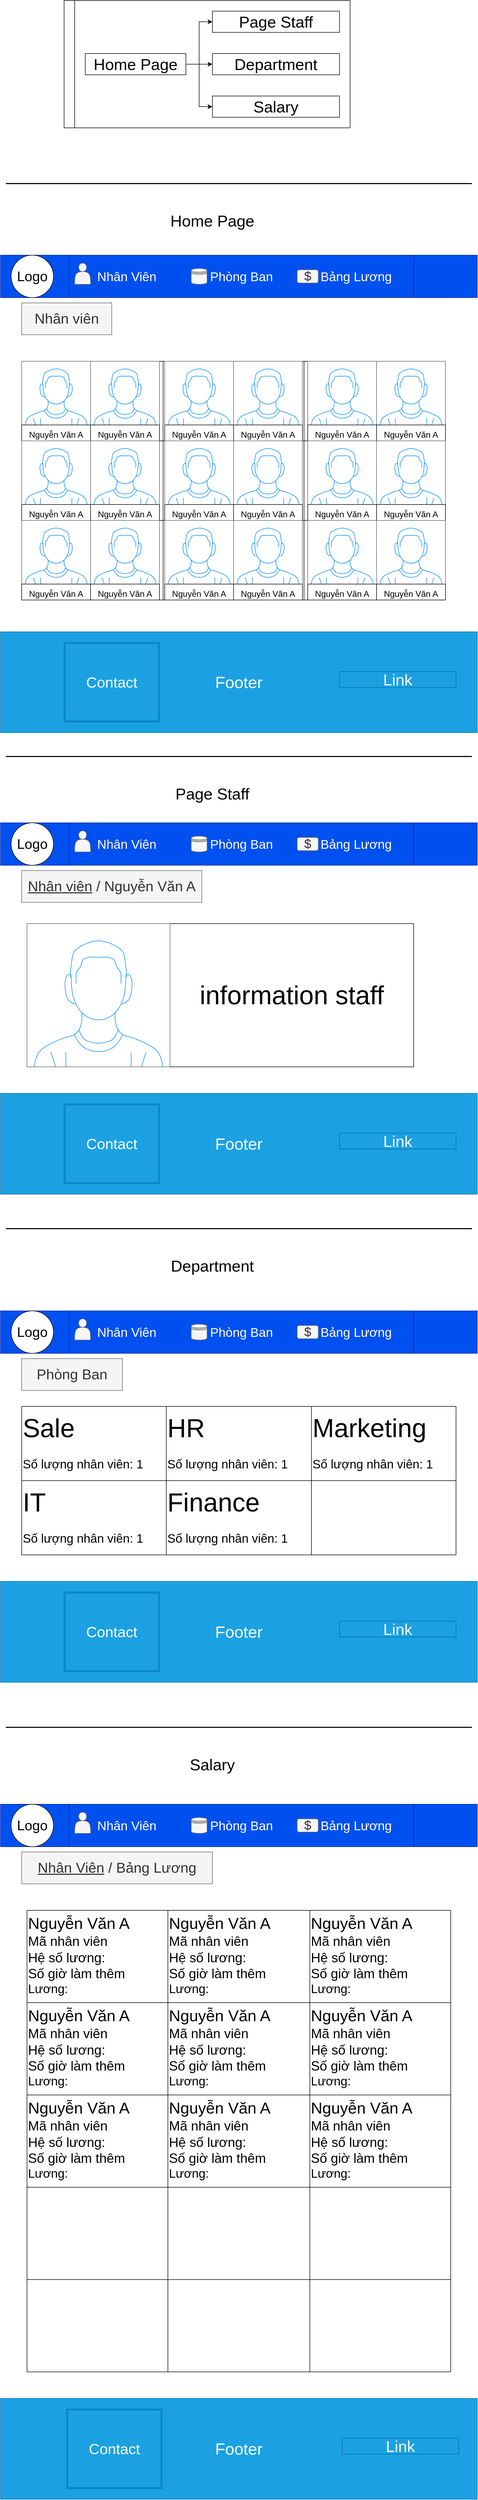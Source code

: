 <mxfile>
    <diagram id="nAQsJP-zkRLGA4kcbhyo" name="Page-1">
        <mxGraphModel dx="1075" dy="2855" grid="1" gridSize="10" guides="1" tooltips="1" connect="1" arrows="1" fold="1" page="1" pageScale="1" pageWidth="900" pageHeight="1600" background="none" math="0" shadow="0">
            <root>
                <object label="" web="1280x900" id="0">
                    <mxCell/>
                </object>
                <mxCell id="1" parent="0"/>
                <mxCell id="263" value="Pga" style="rounded=0;whiteSpace=wrap;html=1;fillColor=#0050ef;fontColor=#ffffff;strokeColor=#001DBC;" vertex="1" parent="1">
                    <mxGeometry width="900" height="80" as="geometry"/>
                </mxCell>
                <mxCell id="264" value="&lt;font style=&quot;font-size: 26px&quot;&gt;Logo&lt;/font&gt;" style="ellipse;whiteSpace=wrap;html=1;aspect=fixed;" vertex="1" parent="1">
                    <mxGeometry x="20" width="80" height="80" as="geometry"/>
                </mxCell>
                <mxCell id="270" value="" style="shape=table;startSize=0;container=1;collapsible=0;childLayout=tableLayout;fontSize=26;" vertex="1" parent="1">
                    <mxGeometry x="130" width="650" height="80" as="geometry"/>
                </mxCell>
                <mxCell id="271" value="" style="shape=partialRectangle;collapsible=0;dropTarget=0;pointerEvents=0;fillColor=none;top=0;left=0;bottom=0;right=0;points=[[0,0.5],[1,0.5]];portConstraint=eastwest;fontSize=26;" vertex="1" parent="270">
                    <mxGeometry width="650" height="80" as="geometry"/>
                </mxCell>
                <mxCell id="272" value="&lt;font style=&quot;font-size: 24px&quot;&gt;Nhân Viên&lt;/font&gt;" style="shape=partialRectangle;html=1;whiteSpace=wrap;connectable=0;overflow=hidden;fillColor=#0050ef;top=0;left=0;bottom=0;right=0;pointerEvents=1;fontSize=26;fontColor=#ffffff;strokeColor=#001DBC;align=center;" vertex="1" parent="271">
                    <mxGeometry width="217" height="80" as="geometry">
                        <mxRectangle width="217" height="80" as="alternateBounds"/>
                    </mxGeometry>
                </mxCell>
                <mxCell id="273" value="&lt;font style=&quot;font-size: 24px&quot;&gt;Phòng Ban&lt;/font&gt;" style="shape=partialRectangle;html=1;whiteSpace=wrap;connectable=0;overflow=hidden;fillColor=#0050ef;top=0;left=0;bottom=0;right=0;pointerEvents=1;fontSize=26;fontColor=#ffffff;strokeColor=#001DBC;" vertex="1" parent="271">
                    <mxGeometry x="217" width="216" height="80" as="geometry">
                        <mxRectangle width="216" height="80" as="alternateBounds"/>
                    </mxGeometry>
                </mxCell>
                <mxCell id="274" value="&lt;font style=&quot;font-size: 24px&quot;&gt;Bảng Lương&lt;/font&gt;" style="shape=partialRectangle;html=1;whiteSpace=wrap;connectable=0;overflow=hidden;fillColor=#0050ef;top=0;left=0;bottom=0;right=0;pointerEvents=1;fontSize=26;fontColor=#ffffff;strokeColor=#001DBC;" vertex="1" parent="271">
                    <mxGeometry x="433" width="217" height="80" as="geometry">
                        <mxRectangle width="217" height="80" as="alternateBounds"/>
                    </mxGeometry>
                </mxCell>
                <mxCell id="275" value="" style="shape=actor;whiteSpace=wrap;html=1;fontSize=26;fillColor=#f5f5f5;fontColor=#333333;strokeColor=#666666;" vertex="1" parent="1">
                    <mxGeometry x="140" y="15" width="30" height="40" as="geometry"/>
                </mxCell>
                <mxCell id="278" value="" style="shape=datastore;whiteSpace=wrap;html=1;fontSize=24;fillColor=#f5f5f5;fontColor=#333333;strokeColor=#666666;" vertex="1" parent="1">
                    <mxGeometry x="360" y="25" width="30" height="30" as="geometry"/>
                </mxCell>
                <mxCell id="279" value="$" style="rounded=1;whiteSpace=wrap;html=1;fontSize=24;fillColor=#f5f5f5;fontColor=#333333;strokeColor=#666666;" vertex="1" parent="1">
                    <mxGeometry x="560" y="27.5" width="40" height="25" as="geometry"/>
                </mxCell>
                <mxCell id="285" value="" style="shape=table;startSize=0;container=1;collapsible=0;childLayout=tableLayout;fontSize=24;" vertex="1" parent="1">
                    <mxGeometry x="40" y="200" width="800" height="450" as="geometry"/>
                </mxCell>
                <mxCell id="286" value="" style="shape=partialRectangle;collapsible=0;dropTarget=0;pointerEvents=0;fillColor=none;top=0;left=0;bottom=0;right=0;points=[[0,0.5],[1,0.5]];portConstraint=eastwest;fontSize=24;" vertex="1" parent="285">
                    <mxGeometry width="800" height="150" as="geometry"/>
                </mxCell>
                <mxCell id="287" value="" style="shape=partialRectangle;html=1;whiteSpace=wrap;connectable=0;overflow=hidden;fillColor=none;top=0;left=0;bottom=0;right=0;pointerEvents=1;fontSize=24;" vertex="1" parent="286">
                    <mxGeometry width="130" height="150" as="geometry">
                        <mxRectangle width="130" height="150" as="alternateBounds"/>
                    </mxGeometry>
                </mxCell>
                <mxCell id="288" value="" style="shape=partialRectangle;html=1;whiteSpace=wrap;connectable=0;overflow=hidden;fillColor=none;top=0;left=0;bottom=0;right=0;pointerEvents=1;fontSize=24;" vertex="1" parent="286">
                    <mxGeometry x="130" width="137" height="150" as="geometry">
                        <mxRectangle width="137" height="150" as="alternateBounds"/>
                    </mxGeometry>
                </mxCell>
                <mxCell id="289" value="" style="shape=partialRectangle;html=1;whiteSpace=wrap;connectable=0;overflow=hidden;fillColor=none;top=0;left=0;bottom=0;right=0;pointerEvents=1;fontSize=24;" vertex="1" parent="286">
                    <mxGeometry x="267" width="133" height="150" as="geometry">
                        <mxRectangle width="133" height="150" as="alternateBounds"/>
                    </mxGeometry>
                </mxCell>
                <mxCell id="290" value="" style="shape=partialRectangle;html=1;whiteSpace=wrap;connectable=0;overflow=hidden;fillColor=none;top=0;left=0;bottom=0;right=0;pointerEvents=1;fontSize=24;" vertex="1" parent="286">
                    <mxGeometry x="400" width="133" height="150" as="geometry">
                        <mxRectangle width="133" height="150" as="alternateBounds"/>
                    </mxGeometry>
                </mxCell>
                <mxCell id="291" value="" style="shape=partialRectangle;html=1;whiteSpace=wrap;connectable=0;overflow=hidden;fillColor=none;top=0;left=0;bottom=0;right=0;pointerEvents=1;fontSize=24;" vertex="1" parent="286">
                    <mxGeometry x="533" width="134" height="150" as="geometry">
                        <mxRectangle width="134" height="150" as="alternateBounds"/>
                    </mxGeometry>
                </mxCell>
                <mxCell id="292" value="" style="shape=partialRectangle;html=1;whiteSpace=wrap;connectable=0;overflow=hidden;fillColor=none;top=0;left=0;bottom=0;right=0;pointerEvents=1;fontSize=24;" vertex="1" parent="286">
                    <mxGeometry x="667" width="133" height="150" as="geometry">
                        <mxRectangle width="133" height="150" as="alternateBounds"/>
                    </mxGeometry>
                </mxCell>
                <mxCell id="293" value="" style="shape=partialRectangle;collapsible=0;dropTarget=0;pointerEvents=0;fillColor=none;top=0;left=0;bottom=0;right=0;points=[[0,0.5],[1,0.5]];portConstraint=eastwest;fontSize=24;" vertex="1" parent="285">
                    <mxGeometry y="150" width="800" height="150" as="geometry"/>
                </mxCell>
                <mxCell id="294" value="" style="shape=partialRectangle;html=1;whiteSpace=wrap;connectable=0;overflow=hidden;fillColor=none;top=0;left=0;bottom=0;right=0;pointerEvents=1;fontSize=24;" vertex="1" parent="293">
                    <mxGeometry width="130" height="150" as="geometry">
                        <mxRectangle width="130" height="150" as="alternateBounds"/>
                    </mxGeometry>
                </mxCell>
                <mxCell id="295" value="" style="shape=partialRectangle;html=1;whiteSpace=wrap;connectable=0;overflow=hidden;fillColor=none;top=0;left=0;bottom=0;right=0;pointerEvents=1;fontSize=24;" vertex="1" parent="293">
                    <mxGeometry x="130" width="137" height="150" as="geometry">
                        <mxRectangle width="137" height="150" as="alternateBounds"/>
                    </mxGeometry>
                </mxCell>
                <mxCell id="296" value="" style="shape=partialRectangle;html=1;whiteSpace=wrap;connectable=0;overflow=hidden;fillColor=none;top=0;left=0;bottom=0;right=0;pointerEvents=1;fontSize=24;" vertex="1" parent="293">
                    <mxGeometry x="267" width="133" height="150" as="geometry">
                        <mxRectangle width="133" height="150" as="alternateBounds"/>
                    </mxGeometry>
                </mxCell>
                <mxCell id="297" value="" style="shape=partialRectangle;html=1;whiteSpace=wrap;connectable=0;overflow=hidden;fillColor=none;top=0;left=0;bottom=0;right=0;pointerEvents=1;fontSize=24;" vertex="1" parent="293">
                    <mxGeometry x="400" width="133" height="150" as="geometry">
                        <mxRectangle width="133" height="150" as="alternateBounds"/>
                    </mxGeometry>
                </mxCell>
                <mxCell id="298" value="" style="shape=partialRectangle;html=1;whiteSpace=wrap;connectable=0;overflow=hidden;fillColor=none;top=0;left=0;bottom=0;right=0;pointerEvents=1;fontSize=24;" vertex="1" parent="293">
                    <mxGeometry x="533" width="134" height="150" as="geometry">
                        <mxRectangle width="134" height="150" as="alternateBounds"/>
                    </mxGeometry>
                </mxCell>
                <mxCell id="299" value="" style="shape=partialRectangle;html=1;whiteSpace=wrap;connectable=0;overflow=hidden;fillColor=none;top=0;left=0;bottom=0;right=0;pointerEvents=1;fontSize=24;" vertex="1" parent="293">
                    <mxGeometry x="667" width="133" height="150" as="geometry">
                        <mxRectangle width="133" height="150" as="alternateBounds"/>
                    </mxGeometry>
                </mxCell>
                <mxCell id="300" value="" style="shape=partialRectangle;collapsible=0;dropTarget=0;pointerEvents=0;fillColor=none;top=0;left=0;bottom=0;right=0;points=[[0,0.5],[1,0.5]];portConstraint=eastwest;fontSize=24;" vertex="1" parent="285">
                    <mxGeometry y="300" width="800" height="150" as="geometry"/>
                </mxCell>
                <mxCell id="301" value="" style="shape=partialRectangle;html=1;whiteSpace=wrap;connectable=0;overflow=hidden;fillColor=none;top=0;left=0;bottom=0;right=0;pointerEvents=1;fontSize=24;" vertex="1" parent="300">
                    <mxGeometry width="130" height="150" as="geometry">
                        <mxRectangle width="130" height="150" as="alternateBounds"/>
                    </mxGeometry>
                </mxCell>
                <mxCell id="302" value="" style="shape=partialRectangle;html=1;whiteSpace=wrap;connectable=0;overflow=hidden;fillColor=none;top=0;left=0;bottom=0;right=0;pointerEvents=1;fontSize=24;" vertex="1" parent="300">
                    <mxGeometry x="130" width="137" height="150" as="geometry">
                        <mxRectangle width="137" height="150" as="alternateBounds"/>
                    </mxGeometry>
                </mxCell>
                <mxCell id="303" value="" style="shape=partialRectangle;html=1;whiteSpace=wrap;connectable=0;overflow=hidden;fillColor=none;top=0;left=0;bottom=0;right=0;pointerEvents=1;fontSize=24;" vertex="1" parent="300">
                    <mxGeometry x="267" width="133" height="150" as="geometry">
                        <mxRectangle width="133" height="150" as="alternateBounds"/>
                    </mxGeometry>
                </mxCell>
                <mxCell id="304" value="" style="shape=partialRectangle;html=1;whiteSpace=wrap;connectable=0;overflow=hidden;fillColor=none;top=0;left=0;bottom=0;right=0;pointerEvents=1;fontSize=24;" vertex="1" parent="300">
                    <mxGeometry x="400" width="133" height="150" as="geometry">
                        <mxRectangle width="133" height="150" as="alternateBounds"/>
                    </mxGeometry>
                </mxCell>
                <mxCell id="305" value="" style="shape=partialRectangle;html=1;whiteSpace=wrap;connectable=0;overflow=hidden;fillColor=none;top=0;left=0;bottom=0;right=0;pointerEvents=1;fontSize=24;" vertex="1" parent="300">
                    <mxGeometry x="533" width="134" height="150" as="geometry">
                        <mxRectangle width="134" height="150" as="alternateBounds"/>
                    </mxGeometry>
                </mxCell>
                <mxCell id="306" value="" style="shape=partialRectangle;html=1;whiteSpace=wrap;connectable=0;overflow=hidden;fillColor=none;top=0;left=0;bottom=0;right=0;pointerEvents=1;fontSize=24;" vertex="1" parent="300">
                    <mxGeometry x="667" width="133" height="150" as="geometry">
                        <mxRectangle width="133" height="150" as="alternateBounds"/>
                    </mxGeometry>
                </mxCell>
                <mxCell id="307" value="&lt;font style=&quot;font-size: 27px&quot;&gt;Nhân viên&lt;/font&gt;" style="rounded=0;whiteSpace=wrap;html=1;fontSize=24;fillColor=#f5f5f5;fontColor=#333333;strokeColor=#666666;noLabel=0;" vertex="1" parent="1">
                    <mxGeometry x="40" y="90" width="170" height="60" as="geometry"/>
                </mxCell>
                <mxCell id="308" value="" style="verticalLabelPosition=bottom;shadow=0;dashed=0;align=center;html=1;verticalAlign=top;strokeWidth=1;shape=mxgraph.mockup.containers.userMale;strokeColor=#666666;strokeColor2=#008cff;fontSize=27;" vertex="1" parent="1">
                    <mxGeometry x="40" y="200" width="130" height="120" as="geometry"/>
                </mxCell>
                <mxCell id="309" value="&lt;font style=&quot;font-size: 16px&quot;&gt;Nguyễn Văn A&lt;/font&gt;" style="rounded=0;whiteSpace=wrap;html=1;fontSize=27;" vertex="1" parent="1">
                    <mxGeometry x="40" y="320" width="130" height="30" as="geometry"/>
                </mxCell>
                <mxCell id="310" value="" style="verticalLabelPosition=bottom;shadow=0;dashed=0;align=center;html=1;verticalAlign=top;strokeWidth=1;shape=mxgraph.mockup.containers.userMale;strokeColor=#666666;strokeColor2=#008cff;fontSize=27;" vertex="1" parent="1">
                    <mxGeometry x="170" y="200" width="130" height="120" as="geometry"/>
                </mxCell>
                <mxCell id="311" value="&lt;font style=&quot;font-size: 16px&quot;&gt;Nguyễn Văn A&lt;/font&gt;" style="rounded=0;whiteSpace=wrap;html=1;fontSize=27;" vertex="1" parent="1">
                    <mxGeometry x="170" y="320" width="130" height="30" as="geometry"/>
                </mxCell>
                <mxCell id="312" value="" style="verticalLabelPosition=bottom;shadow=0;dashed=0;align=center;html=1;verticalAlign=top;strokeWidth=1;shape=mxgraph.mockup.containers.userMale;strokeColor=#666666;strokeColor2=#008cff;fontSize=27;" vertex="1" parent="1">
                    <mxGeometry x="310" y="200" width="130" height="120" as="geometry"/>
                </mxCell>
                <mxCell id="313" value="&lt;font style=&quot;font-size: 16px&quot;&gt;Nguyễn Văn A&lt;/font&gt;" style="rounded=0;whiteSpace=wrap;html=1;fontSize=27;" vertex="1" parent="1">
                    <mxGeometry x="310" y="320" width="130" height="30" as="geometry"/>
                </mxCell>
                <mxCell id="314" value="" style="verticalLabelPosition=bottom;shadow=0;dashed=0;align=center;html=1;verticalAlign=top;strokeWidth=1;shape=mxgraph.mockup.containers.userMale;strokeColor=#666666;strokeColor2=#008cff;fontSize=27;" vertex="1" parent="1">
                    <mxGeometry x="440" y="200" width="130" height="120" as="geometry"/>
                </mxCell>
                <mxCell id="315" value="&lt;font style=&quot;font-size: 16px&quot;&gt;Nguyễn Văn A&lt;/font&gt;" style="rounded=0;whiteSpace=wrap;html=1;fontSize=27;" vertex="1" parent="1">
                    <mxGeometry x="440" y="320" width="130" height="30" as="geometry"/>
                </mxCell>
                <mxCell id="316" value="" style="verticalLabelPosition=bottom;shadow=0;dashed=0;align=center;html=1;verticalAlign=top;strokeWidth=1;shape=mxgraph.mockup.containers.userMale;strokeColor=#666666;strokeColor2=#008cff;fontSize=27;" vertex="1" parent="1">
                    <mxGeometry x="580" y="200" width="130" height="120" as="geometry"/>
                </mxCell>
                <mxCell id="317" value="&lt;font style=&quot;font-size: 16px&quot;&gt;Nguyễn Văn A&lt;/font&gt;" style="rounded=0;whiteSpace=wrap;html=1;fontSize=27;" vertex="1" parent="1">
                    <mxGeometry x="580" y="320" width="130" height="30" as="geometry"/>
                </mxCell>
                <mxCell id="318" value="" style="verticalLabelPosition=bottom;shadow=0;dashed=0;align=center;html=1;verticalAlign=top;strokeWidth=1;shape=mxgraph.mockup.containers.userMale;strokeColor=#666666;strokeColor2=#008cff;fontSize=27;" vertex="1" parent="1">
                    <mxGeometry x="710" y="200" width="130" height="120" as="geometry"/>
                </mxCell>
                <mxCell id="319" value="&lt;font style=&quot;font-size: 16px&quot;&gt;Nguyễn Văn A&lt;/font&gt;" style="rounded=0;whiteSpace=wrap;html=1;fontSize=27;" vertex="1" parent="1">
                    <mxGeometry x="710" y="320" width="130" height="30" as="geometry"/>
                </mxCell>
                <mxCell id="367" value="" style="shape=partialRectangle;collapsible=0;dropTarget=0;pointerEvents=0;fillColor=none;top=0;left=0;bottom=0;right=0;points=[[0,0.5],[1,0.5]];portConstraint=eastwest;fontSize=24;" vertex="1" parent="1">
                    <mxGeometry x="40" y="350" width="800" height="150" as="geometry"/>
                </mxCell>
                <mxCell id="368" value="" style="shape=partialRectangle;html=1;whiteSpace=wrap;connectable=0;overflow=hidden;fillColor=none;top=0;left=0;bottom=0;right=0;pointerEvents=1;fontSize=24;" vertex="1" parent="367">
                    <mxGeometry width="130" height="150" as="geometry">
                        <mxRectangle width="130" height="150" as="alternateBounds"/>
                    </mxGeometry>
                </mxCell>
                <mxCell id="369" value="" style="shape=partialRectangle;html=1;whiteSpace=wrap;connectable=0;overflow=hidden;fillColor=none;top=0;left=0;bottom=0;right=0;pointerEvents=1;fontSize=24;" vertex="1" parent="367">
                    <mxGeometry x="130" width="137" height="150" as="geometry">
                        <mxRectangle width="137" height="150" as="alternateBounds"/>
                    </mxGeometry>
                </mxCell>
                <mxCell id="370" value="" style="shape=partialRectangle;html=1;whiteSpace=wrap;connectable=0;overflow=hidden;fillColor=none;top=0;left=0;bottom=0;right=0;pointerEvents=1;fontSize=24;" vertex="1" parent="367">
                    <mxGeometry x="267" width="133" height="150" as="geometry">
                        <mxRectangle width="133" height="150" as="alternateBounds"/>
                    </mxGeometry>
                </mxCell>
                <mxCell id="371" value="" style="shape=partialRectangle;html=1;whiteSpace=wrap;connectable=0;overflow=hidden;fillColor=none;top=0;left=0;bottom=0;right=0;pointerEvents=1;fontSize=24;" vertex="1" parent="367">
                    <mxGeometry x="400" width="133" height="150" as="geometry">
                        <mxRectangle width="133" height="150" as="alternateBounds"/>
                    </mxGeometry>
                </mxCell>
                <mxCell id="372" value="" style="shape=partialRectangle;html=1;whiteSpace=wrap;connectable=0;overflow=hidden;fillColor=none;top=0;left=0;bottom=0;right=0;pointerEvents=1;fontSize=24;" vertex="1" parent="367">
                    <mxGeometry x="533" width="134" height="150" as="geometry">
                        <mxRectangle width="134" height="150" as="alternateBounds"/>
                    </mxGeometry>
                </mxCell>
                <mxCell id="373" value="" style="shape=partialRectangle;html=1;whiteSpace=wrap;connectable=0;overflow=hidden;fillColor=none;top=0;left=0;bottom=0;right=0;pointerEvents=1;fontSize=24;" vertex="1" parent="367">
                    <mxGeometry x="667" width="133" height="150" as="geometry">
                        <mxRectangle width="133" height="150" as="alternateBounds"/>
                    </mxGeometry>
                </mxCell>
                <mxCell id="374" value="" style="verticalLabelPosition=bottom;shadow=0;dashed=0;align=center;html=1;verticalAlign=top;strokeWidth=1;shape=mxgraph.mockup.containers.userMale;strokeColor=#666666;strokeColor2=#008cff;fontSize=27;" vertex="1" parent="1">
                    <mxGeometry x="40" y="350" width="130" height="120" as="geometry"/>
                </mxCell>
                <mxCell id="375" value="&lt;font style=&quot;font-size: 16px&quot;&gt;Nguyễn Văn A&lt;/font&gt;" style="rounded=0;whiteSpace=wrap;html=1;fontSize=27;" vertex="1" parent="1">
                    <mxGeometry x="40" y="470" width="130" height="30" as="geometry"/>
                </mxCell>
                <mxCell id="376" value="" style="verticalLabelPosition=bottom;shadow=0;dashed=0;align=center;html=1;verticalAlign=top;strokeWidth=1;shape=mxgraph.mockup.containers.userMale;strokeColor=#666666;strokeColor2=#008cff;fontSize=27;" vertex="1" parent="1">
                    <mxGeometry x="170" y="350" width="130" height="120" as="geometry"/>
                </mxCell>
                <mxCell id="377" value="&lt;font style=&quot;font-size: 16px&quot;&gt;Nguyễn Văn A&lt;/font&gt;" style="rounded=0;whiteSpace=wrap;html=1;fontSize=27;" vertex="1" parent="1">
                    <mxGeometry x="170" y="470" width="130" height="30" as="geometry"/>
                </mxCell>
                <mxCell id="378" value="" style="verticalLabelPosition=bottom;shadow=0;dashed=0;align=center;html=1;verticalAlign=top;strokeWidth=1;shape=mxgraph.mockup.containers.userMale;strokeColor=#666666;strokeColor2=#008cff;fontSize=27;" vertex="1" parent="1">
                    <mxGeometry x="310" y="350" width="130" height="120" as="geometry"/>
                </mxCell>
                <mxCell id="379" value="&lt;font style=&quot;font-size: 16px&quot;&gt;Nguyễn Văn A&lt;/font&gt;" style="rounded=0;whiteSpace=wrap;html=1;fontSize=27;" vertex="1" parent="1">
                    <mxGeometry x="310" y="470" width="130" height="30" as="geometry"/>
                </mxCell>
                <mxCell id="380" value="" style="verticalLabelPosition=bottom;shadow=0;dashed=0;align=center;html=1;verticalAlign=top;strokeWidth=1;shape=mxgraph.mockup.containers.userMale;strokeColor=#666666;strokeColor2=#008cff;fontSize=27;" vertex="1" parent="1">
                    <mxGeometry x="440" y="350" width="130" height="120" as="geometry"/>
                </mxCell>
                <mxCell id="381" value="&lt;font style=&quot;font-size: 16px&quot;&gt;Nguyễn Văn A&lt;/font&gt;" style="rounded=0;whiteSpace=wrap;html=1;fontSize=27;" vertex="1" parent="1">
                    <mxGeometry x="440" y="470" width="130" height="30" as="geometry"/>
                </mxCell>
                <mxCell id="382" value="" style="verticalLabelPosition=bottom;shadow=0;dashed=0;align=center;html=1;verticalAlign=top;strokeWidth=1;shape=mxgraph.mockup.containers.userMale;strokeColor=#666666;strokeColor2=#008cff;fontSize=27;" vertex="1" parent="1">
                    <mxGeometry x="580" y="350" width="130" height="120" as="geometry"/>
                </mxCell>
                <mxCell id="383" value="&lt;font style=&quot;font-size: 16px&quot;&gt;Nguyễn Văn A&lt;/font&gt;" style="rounded=0;whiteSpace=wrap;html=1;fontSize=27;" vertex="1" parent="1">
                    <mxGeometry x="580" y="470" width="130" height="30" as="geometry"/>
                </mxCell>
                <mxCell id="384" value="" style="verticalLabelPosition=bottom;shadow=0;dashed=0;align=center;html=1;verticalAlign=top;strokeWidth=1;shape=mxgraph.mockup.containers.userMale;strokeColor=#666666;strokeColor2=#008cff;fontSize=27;" vertex="1" parent="1">
                    <mxGeometry x="710" y="350" width="130" height="120" as="geometry"/>
                </mxCell>
                <mxCell id="385" value="&lt;font style=&quot;font-size: 16px&quot;&gt;Nguyễn Văn A&lt;/font&gt;" style="rounded=0;whiteSpace=wrap;html=1;fontSize=27;" vertex="1" parent="1">
                    <mxGeometry x="710" y="470" width="130" height="30" as="geometry"/>
                </mxCell>
                <mxCell id="386" value="" style="shape=partialRectangle;collapsible=0;dropTarget=0;pointerEvents=0;fillColor=none;top=0;left=0;bottom=0;right=0;points=[[0,0.5],[1,0.5]];portConstraint=eastwest;fontSize=24;" vertex="1" parent="1">
                    <mxGeometry x="40" y="500" width="800" height="150" as="geometry"/>
                </mxCell>
                <mxCell id="387" value="" style="shape=partialRectangle;html=1;whiteSpace=wrap;connectable=0;overflow=hidden;fillColor=none;top=0;left=0;bottom=0;right=0;pointerEvents=1;fontSize=24;" vertex="1" parent="386">
                    <mxGeometry width="130" height="150" as="geometry">
                        <mxRectangle width="130" height="150" as="alternateBounds"/>
                    </mxGeometry>
                </mxCell>
                <mxCell id="388" value="" style="shape=partialRectangle;html=1;whiteSpace=wrap;connectable=0;overflow=hidden;fillColor=none;top=0;left=0;bottom=0;right=0;pointerEvents=1;fontSize=24;" vertex="1" parent="386">
                    <mxGeometry x="130" width="137" height="150" as="geometry">
                        <mxRectangle width="137" height="150" as="alternateBounds"/>
                    </mxGeometry>
                </mxCell>
                <mxCell id="389" value="" style="shape=partialRectangle;html=1;whiteSpace=wrap;connectable=0;overflow=hidden;fillColor=none;top=0;left=0;bottom=0;right=0;pointerEvents=1;fontSize=24;" vertex="1" parent="386">
                    <mxGeometry x="267" width="133" height="150" as="geometry">
                        <mxRectangle width="133" height="150" as="alternateBounds"/>
                    </mxGeometry>
                </mxCell>
                <mxCell id="390" value="" style="shape=partialRectangle;html=1;whiteSpace=wrap;connectable=0;overflow=hidden;fillColor=none;top=0;left=0;bottom=0;right=0;pointerEvents=1;fontSize=24;" vertex="1" parent="386">
                    <mxGeometry x="400" width="133" height="150" as="geometry">
                        <mxRectangle width="133" height="150" as="alternateBounds"/>
                    </mxGeometry>
                </mxCell>
                <mxCell id="391" value="" style="shape=partialRectangle;html=1;whiteSpace=wrap;connectable=0;overflow=hidden;fillColor=none;top=0;left=0;bottom=0;right=0;pointerEvents=1;fontSize=24;" vertex="1" parent="386">
                    <mxGeometry x="533" width="134" height="150" as="geometry">
                        <mxRectangle width="134" height="150" as="alternateBounds"/>
                    </mxGeometry>
                </mxCell>
                <mxCell id="392" value="" style="shape=partialRectangle;html=1;whiteSpace=wrap;connectable=0;overflow=hidden;fillColor=none;top=0;left=0;bottom=0;right=0;pointerEvents=1;fontSize=24;" vertex="1" parent="386">
                    <mxGeometry x="667" width="133" height="150" as="geometry">
                        <mxRectangle width="133" height="150" as="alternateBounds"/>
                    </mxGeometry>
                </mxCell>
                <mxCell id="393" value="" style="verticalLabelPosition=bottom;shadow=0;dashed=0;align=center;html=1;verticalAlign=top;strokeWidth=1;shape=mxgraph.mockup.containers.userMale;strokeColor=#666666;strokeColor2=#008cff;fontSize=27;" vertex="1" parent="1">
                    <mxGeometry x="40" y="500" width="130" height="120" as="geometry"/>
                </mxCell>
                <mxCell id="394" value="&lt;font style=&quot;font-size: 16px&quot;&gt;Nguyễn Văn A&lt;/font&gt;" style="rounded=0;whiteSpace=wrap;html=1;fontSize=27;" vertex="1" parent="1">
                    <mxGeometry x="40" y="620" width="130" height="30" as="geometry"/>
                </mxCell>
                <mxCell id="395" value="" style="verticalLabelPosition=bottom;shadow=0;dashed=0;align=center;html=1;verticalAlign=top;strokeWidth=1;shape=mxgraph.mockup.containers.userMale;strokeColor=#666666;strokeColor2=#008cff;fontSize=27;" vertex="1" parent="1">
                    <mxGeometry x="170" y="500" width="130" height="120" as="geometry"/>
                </mxCell>
                <mxCell id="396" value="&lt;font style=&quot;font-size: 16px&quot;&gt;Nguyễn Văn A&lt;/font&gt;" style="rounded=0;whiteSpace=wrap;html=1;fontSize=27;" vertex="1" parent="1">
                    <mxGeometry x="170" y="620" width="130" height="30" as="geometry"/>
                </mxCell>
                <mxCell id="397" value="" style="verticalLabelPosition=bottom;shadow=0;dashed=0;align=center;html=1;verticalAlign=top;strokeWidth=1;shape=mxgraph.mockup.containers.userMale;strokeColor=#666666;strokeColor2=#008cff;fontSize=27;" vertex="1" parent="1">
                    <mxGeometry x="310" y="500" width="130" height="120" as="geometry"/>
                </mxCell>
                <mxCell id="398" value="&lt;font style=&quot;font-size: 16px&quot;&gt;Nguyễn Văn A&lt;/font&gt;" style="rounded=0;whiteSpace=wrap;html=1;fontSize=27;" vertex="1" parent="1">
                    <mxGeometry x="310" y="620" width="130" height="30" as="geometry"/>
                </mxCell>
                <mxCell id="399" value="" style="verticalLabelPosition=bottom;shadow=0;dashed=0;align=center;html=1;verticalAlign=top;strokeWidth=1;shape=mxgraph.mockup.containers.userMale;strokeColor=#666666;strokeColor2=#008cff;fontSize=27;" vertex="1" parent="1">
                    <mxGeometry x="440" y="500" width="130" height="120" as="geometry"/>
                </mxCell>
                <mxCell id="400" value="&lt;font style=&quot;font-size: 16px&quot;&gt;Nguyễn Văn A&lt;/font&gt;" style="rounded=0;whiteSpace=wrap;html=1;fontSize=27;" vertex="1" parent="1">
                    <mxGeometry x="440" y="620" width="130" height="30" as="geometry"/>
                </mxCell>
                <mxCell id="401" value="" style="verticalLabelPosition=bottom;shadow=0;dashed=0;align=center;html=1;verticalAlign=top;strokeWidth=1;shape=mxgraph.mockup.containers.userMale;strokeColor=#666666;strokeColor2=#008cff;fontSize=27;" vertex="1" parent="1">
                    <mxGeometry x="580" y="500" width="130" height="120" as="geometry"/>
                </mxCell>
                <mxCell id="402" value="&lt;font style=&quot;font-size: 16px&quot;&gt;Nguyễn Văn A&lt;/font&gt;" style="rounded=0;whiteSpace=wrap;html=1;fontSize=27;" vertex="1" parent="1">
                    <mxGeometry x="580" y="620" width="130" height="30" as="geometry"/>
                </mxCell>
                <mxCell id="403" value="" style="verticalLabelPosition=bottom;shadow=0;dashed=0;align=center;html=1;verticalAlign=top;strokeWidth=1;shape=mxgraph.mockup.containers.userMale;strokeColor=#666666;strokeColor2=#008cff;fontSize=27;" vertex="1" parent="1">
                    <mxGeometry x="710" y="500" width="130" height="120" as="geometry"/>
                </mxCell>
                <mxCell id="404" value="&lt;font style=&quot;font-size: 16px&quot;&gt;Nguyễn Văn A&lt;/font&gt;" style="rounded=0;whiteSpace=wrap;html=1;fontSize=27;" vertex="1" parent="1">
                    <mxGeometry x="710" y="620" width="130" height="30" as="geometry"/>
                </mxCell>
                <mxCell id="405" value="&lt;font style=&quot;font-size: 31px&quot;&gt;Footer&lt;/font&gt;" style="rounded=0;whiteSpace=wrap;html=1;fontSize=16;fillColor=#1ba1e2;fontColor=#ffffff;strokeColor=#006EAF;" vertex="1" parent="1">
                    <mxGeometry y="710" width="900" height="190" as="geometry"/>
                </mxCell>
                <mxCell id="408" value="" style="line;strokeWidth=2;html=1;fontSize=16;" vertex="1" parent="1">
                    <mxGeometry x="10" y="940" width="880" height="10" as="geometry"/>
                </mxCell>
                <mxCell id="409" value="&lt;font style=&quot;font-size: 28px&quot;&gt;Contact&lt;/font&gt;" style="shape=ext;double=1;rounded=0;whiteSpace=wrap;html=1;fontSize=16;fillColor=#1ba1e2;fontColor=#ffffff;strokeColor=#006EAF;" vertex="1" parent="1">
                    <mxGeometry x="120" y="730" width="180" height="150" as="geometry"/>
                </mxCell>
                <mxCell id="417" value="&lt;span style=&quot;font-size: 30px&quot;&gt;Link&lt;/span&gt;" style="rounded=0;whiteSpace=wrap;html=1;fontSize=31;fillColor=#1ba1e2;fontColor=#ffffff;strokeColor=#006EAF;" vertex="1" parent="1">
                    <mxGeometry x="640" y="785" width="220" height="30" as="geometry"/>
                </mxCell>
                <mxCell id="418" value="" style="rounded=0;whiteSpace=wrap;html=1;fillColor=#0050ef;fontColor=#ffffff;strokeColor=#001DBC;" vertex="1" parent="1">
                    <mxGeometry y="1070" width="900" height="80" as="geometry"/>
                </mxCell>
                <mxCell id="419" value="&lt;font style=&quot;font-size: 26px&quot;&gt;Logo&lt;/font&gt;" style="ellipse;whiteSpace=wrap;html=1;aspect=fixed;" vertex="1" parent="1">
                    <mxGeometry x="20" y="1070" width="80" height="80" as="geometry"/>
                </mxCell>
                <mxCell id="420" value="" style="shape=table;startSize=0;container=1;collapsible=0;childLayout=tableLayout;fontSize=26;" vertex="1" parent="1">
                    <mxGeometry x="130" y="1070" width="650" height="80" as="geometry"/>
                </mxCell>
                <mxCell id="421" value="" style="shape=partialRectangle;collapsible=0;dropTarget=0;pointerEvents=0;fillColor=none;top=0;left=0;bottom=0;right=0;points=[[0,0.5],[1,0.5]];portConstraint=eastwest;fontSize=26;" vertex="1" parent="420">
                    <mxGeometry width="650" height="80" as="geometry"/>
                </mxCell>
                <mxCell id="422" value="&lt;font style=&quot;font-size: 24px&quot;&gt;Nhân Viên&lt;/font&gt;" style="shape=partialRectangle;html=1;whiteSpace=wrap;connectable=0;overflow=hidden;fillColor=#0050ef;top=0;left=0;bottom=0;right=0;pointerEvents=1;fontSize=26;fontColor=#ffffff;strokeColor=#001DBC;align=center;" vertex="1" parent="421">
                    <mxGeometry width="217" height="80" as="geometry">
                        <mxRectangle width="217" height="80" as="alternateBounds"/>
                    </mxGeometry>
                </mxCell>
                <mxCell id="423" value="&lt;font style=&quot;font-size: 24px&quot;&gt;Phòng Ban&lt;/font&gt;" style="shape=partialRectangle;html=1;whiteSpace=wrap;connectable=0;overflow=hidden;fillColor=#0050ef;top=0;left=0;bottom=0;right=0;pointerEvents=1;fontSize=26;fontColor=#ffffff;strokeColor=#001DBC;" vertex="1" parent="421">
                    <mxGeometry x="217" width="216" height="80" as="geometry">
                        <mxRectangle width="216" height="80" as="alternateBounds"/>
                    </mxGeometry>
                </mxCell>
                <mxCell id="424" value="&lt;font style=&quot;font-size: 24px&quot;&gt;Bảng Lương&lt;/font&gt;" style="shape=partialRectangle;html=1;whiteSpace=wrap;connectable=0;overflow=hidden;fillColor=#0050ef;top=0;left=0;bottom=0;right=0;pointerEvents=1;fontSize=26;fontColor=#ffffff;strokeColor=#001DBC;" vertex="1" parent="421">
                    <mxGeometry x="433" width="217" height="80" as="geometry">
                        <mxRectangle width="217" height="80" as="alternateBounds"/>
                    </mxGeometry>
                </mxCell>
                <mxCell id="425" value="" style="shape=actor;whiteSpace=wrap;html=1;fontSize=26;fillColor=#f5f5f5;fontColor=#333333;strokeColor=#666666;" vertex="1" parent="1">
                    <mxGeometry x="140" y="1085" width="30" height="40" as="geometry"/>
                </mxCell>
                <mxCell id="426" value="" style="shape=datastore;whiteSpace=wrap;html=1;fontSize=24;fillColor=#f5f5f5;fontColor=#333333;strokeColor=#666666;" vertex="1" parent="1">
                    <mxGeometry x="360" y="1095" width="30" height="30" as="geometry"/>
                </mxCell>
                <mxCell id="427" value="$" style="rounded=1;whiteSpace=wrap;html=1;fontSize=24;fillColor=#f5f5f5;fontColor=#333333;strokeColor=#666666;" vertex="1" parent="1">
                    <mxGeometry x="560" y="1097.5" width="40" height="25" as="geometry"/>
                </mxCell>
                <mxCell id="450" value="&lt;font style=&quot;font-size: 27px&quot;&gt;&lt;u&gt;Nhân viên&lt;/u&gt; / Nguyễn Văn A&lt;/font&gt;" style="rounded=0;whiteSpace=wrap;html=1;fontSize=24;fillColor=#f5f5f5;fontColor=#333333;strokeColor=#666666;noLabel=0;" vertex="1" parent="1">
                    <mxGeometry x="40" y="1160" width="340" height="60" as="geometry"/>
                </mxCell>
                <mxCell id="501" value="&lt;font style=&quot;font-size: 31px&quot;&gt;Footer&lt;/font&gt;" style="rounded=0;whiteSpace=wrap;html=1;fontSize=16;fillColor=#1ba1e2;fontColor=#ffffff;strokeColor=#006EAF;" vertex="1" parent="1">
                    <mxGeometry y="1580" width="900" height="190" as="geometry"/>
                </mxCell>
                <mxCell id="502" value="&lt;font style=&quot;font-size: 28px&quot;&gt;Contact&lt;/font&gt;" style="shape=ext;double=1;rounded=0;whiteSpace=wrap;html=1;fontSize=16;fillColor=#1ba1e2;fontColor=#ffffff;strokeColor=#006EAF;" vertex="1" parent="1">
                    <mxGeometry x="120" y="1600" width="180" height="150" as="geometry"/>
                </mxCell>
                <mxCell id="503" value="&lt;span style=&quot;font-size: 30px&quot;&gt;Link&lt;/span&gt;" style="rounded=0;whiteSpace=wrap;html=1;fontSize=31;fillColor=#1ba1e2;fontColor=#ffffff;strokeColor=#006EAF;" vertex="1" parent="1">
                    <mxGeometry x="640" y="1655" width="220" height="30" as="geometry"/>
                </mxCell>
                <mxCell id="504" value="&lt;font style=&quot;font-size: 49px&quot;&gt;information staff&lt;/font&gt;" style="rounded=0;whiteSpace=wrap;html=1;fontSize=30;" vertex="1" parent="1">
                    <mxGeometry x="320" y="1260" width="460" height="270" as="geometry"/>
                </mxCell>
                <mxCell id="505" value="" style="verticalLabelPosition=bottom;shadow=0;dashed=0;align=center;html=1;verticalAlign=top;strokeWidth=1;shape=mxgraph.mockup.containers.userMale;strokeColor=#666666;strokeColor2=#008cff;fontSize=30;" vertex="1" parent="1">
                    <mxGeometry x="50" y="1260" width="270" height="270" as="geometry"/>
                </mxCell>
                <mxCell id="506" value="" style="rounded=0;whiteSpace=wrap;html=1;fillColor=#0050ef;fontColor=#ffffff;strokeColor=#001DBC;" vertex="1" parent="1">
                    <mxGeometry y="1990" width="900" height="80" as="geometry"/>
                </mxCell>
                <mxCell id="507" value="&lt;font style=&quot;font-size: 26px&quot;&gt;Logo&lt;/font&gt;" style="ellipse;whiteSpace=wrap;html=1;aspect=fixed;" vertex="1" parent="1">
                    <mxGeometry x="20" y="1990" width="80" height="80" as="geometry"/>
                </mxCell>
                <mxCell id="508" value="" style="shape=table;startSize=0;container=1;collapsible=0;childLayout=tableLayout;fontSize=26;" vertex="1" parent="1">
                    <mxGeometry x="130" y="1990" width="650" height="80" as="geometry"/>
                </mxCell>
                <mxCell id="509" value="" style="shape=partialRectangle;collapsible=0;dropTarget=0;pointerEvents=0;fillColor=none;top=0;left=0;bottom=0;right=0;points=[[0,0.5],[1,0.5]];portConstraint=eastwest;fontSize=26;" vertex="1" parent="508">
                    <mxGeometry width="650" height="80" as="geometry"/>
                </mxCell>
                <mxCell id="510" value="&lt;font style=&quot;font-size: 24px&quot;&gt;Nhân Viên&lt;/font&gt;" style="shape=partialRectangle;html=1;whiteSpace=wrap;connectable=0;overflow=hidden;fillColor=#0050ef;top=0;left=0;bottom=0;right=0;pointerEvents=1;fontSize=26;fontColor=#ffffff;strokeColor=#001DBC;align=center;" vertex="1" parent="509">
                    <mxGeometry width="217" height="80" as="geometry">
                        <mxRectangle width="217" height="80" as="alternateBounds"/>
                    </mxGeometry>
                </mxCell>
                <mxCell id="511" value="&lt;font style=&quot;font-size: 24px&quot;&gt;Phòng Ban&lt;/font&gt;" style="shape=partialRectangle;html=1;whiteSpace=wrap;connectable=0;overflow=hidden;fillColor=#0050ef;top=0;left=0;bottom=0;right=0;pointerEvents=1;fontSize=26;fontColor=#ffffff;strokeColor=#001DBC;" vertex="1" parent="509">
                    <mxGeometry x="217" width="216" height="80" as="geometry">
                        <mxRectangle width="216" height="80" as="alternateBounds"/>
                    </mxGeometry>
                </mxCell>
                <mxCell id="512" value="&lt;font style=&quot;font-size: 24px&quot;&gt;Bảng Lương&lt;/font&gt;" style="shape=partialRectangle;html=1;whiteSpace=wrap;connectable=0;overflow=hidden;fillColor=#0050ef;top=0;left=0;bottom=0;right=0;pointerEvents=1;fontSize=26;fontColor=#ffffff;strokeColor=#001DBC;" vertex="1" parent="509">
                    <mxGeometry x="433" width="217" height="80" as="geometry">
                        <mxRectangle width="217" height="80" as="alternateBounds"/>
                    </mxGeometry>
                </mxCell>
                <mxCell id="513" value="" style="shape=actor;whiteSpace=wrap;html=1;fontSize=26;fillColor=#f5f5f5;fontColor=#333333;strokeColor=#666666;" vertex="1" parent="1">
                    <mxGeometry x="140" y="2005" width="30" height="40" as="geometry"/>
                </mxCell>
                <mxCell id="514" value="" style="shape=datastore;whiteSpace=wrap;html=1;fontSize=24;fillColor=#f5f5f5;fontColor=#333333;strokeColor=#666666;" vertex="1" parent="1">
                    <mxGeometry x="360" y="2015" width="30" height="30" as="geometry"/>
                </mxCell>
                <mxCell id="515" value="$" style="rounded=1;whiteSpace=wrap;html=1;fontSize=24;fillColor=#f5f5f5;fontColor=#333333;strokeColor=#666666;" vertex="1" parent="1">
                    <mxGeometry x="560" y="2017.5" width="40" height="25" as="geometry"/>
                </mxCell>
                <mxCell id="516" value="&lt;font style=&quot;font-size: 27px&quot;&gt;Phòng Ban&lt;/font&gt;" style="rounded=0;whiteSpace=wrap;html=1;fontSize=24;fillColor=#f5f5f5;fontColor=#333333;strokeColor=#666666;noLabel=0;" vertex="1" parent="1">
                    <mxGeometry x="40" y="2080" width="190" height="60" as="geometry"/>
                </mxCell>
                <mxCell id="517" value="&lt;font style=&quot;font-size: 31px&quot;&gt;Footer&lt;/font&gt;" style="rounded=0;whiteSpace=wrap;html=1;fontSize=16;fillColor=#1ba1e2;fontColor=#ffffff;strokeColor=#006EAF;" vertex="1" parent="1">
                    <mxGeometry y="2500" width="900" height="190" as="geometry"/>
                </mxCell>
                <mxCell id="518" value="&lt;font style=&quot;font-size: 28px&quot;&gt;Contact&lt;/font&gt;" style="shape=ext;double=1;rounded=0;whiteSpace=wrap;html=1;fontSize=16;fillColor=#1ba1e2;fontColor=#ffffff;strokeColor=#006EAF;" vertex="1" parent="1">
                    <mxGeometry x="120" y="2520" width="180" height="150" as="geometry"/>
                </mxCell>
                <mxCell id="519" value="&lt;span style=&quot;font-size: 30px&quot;&gt;Link&lt;/span&gt;" style="rounded=0;whiteSpace=wrap;html=1;fontSize=31;fillColor=#1ba1e2;fontColor=#ffffff;strokeColor=#006EAF;" vertex="1" parent="1">
                    <mxGeometry x="640" y="2575" width="220" height="30" as="geometry"/>
                </mxCell>
                <mxCell id="522" value="" style="shape=table;startSize=0;container=1;collapsible=0;childLayout=tableLayout;fontSize=49;" vertex="1" parent="1">
                    <mxGeometry x="40" y="2170" width="820" height="280" as="geometry"/>
                </mxCell>
                <mxCell id="523" value="" style="shape=partialRectangle;collapsible=0;dropTarget=0;pointerEvents=0;fillColor=none;top=0;left=0;bottom=0;right=0;points=[[0,0.5],[1,0.5]];portConstraint=eastwest;fontSize=49;" vertex="1" parent="522">
                    <mxGeometry width="820" height="140" as="geometry"/>
                </mxCell>
                <mxCell id="524" value="Sale&lt;br&gt;&lt;font style=&quot;font-size: 23px&quot;&gt;Số lượng nhân viên: 1&lt;/font&gt;" style="shape=partialRectangle;html=1;whiteSpace=wrap;connectable=0;overflow=hidden;fillColor=none;top=0;left=0;bottom=0;right=0;pointerEvents=1;fontSize=49;align=left;" vertex="1" parent="523">
                    <mxGeometry width="273" height="140" as="geometry">
                        <mxRectangle width="273" height="140" as="alternateBounds"/>
                    </mxGeometry>
                </mxCell>
                <mxCell id="525" value="HR&lt;br&gt;&lt;font style=&quot;font-size: 23px&quot;&gt;Số lượng nhân viên: 1&lt;/font&gt;" style="shape=partialRectangle;html=1;whiteSpace=wrap;connectable=0;overflow=hidden;fillColor=none;top=0;left=0;bottom=0;right=0;pointerEvents=1;fontSize=49;align=left;" vertex="1" parent="523">
                    <mxGeometry x="273" width="274" height="140" as="geometry">
                        <mxRectangle width="274" height="140" as="alternateBounds"/>
                    </mxGeometry>
                </mxCell>
                <mxCell id="526" value="&lt;div style=&quot;&quot;&gt;&lt;span&gt;Marketing&lt;/span&gt;&lt;/div&gt;&lt;font style=&quot;font-size: 23px;&quot;&gt;Số lượng nhân viên: 1&lt;/font&gt;" style="shape=partialRectangle;html=1;whiteSpace=wrap;connectable=0;overflow=hidden;fillColor=none;top=0;left=0;bottom=0;right=0;pointerEvents=1;fontSize=49;align=left;" vertex="1" parent="523">
                    <mxGeometry x="547" width="273" height="140" as="geometry">
                        <mxRectangle width="273" height="140" as="alternateBounds"/>
                    </mxGeometry>
                </mxCell>
                <mxCell id="527" value="" style="shape=partialRectangle;collapsible=0;dropTarget=0;pointerEvents=0;fillColor=none;top=0;left=0;bottom=0;right=0;points=[[0,0.5],[1,0.5]];portConstraint=eastwest;fontSize=49;" vertex="1" parent="522">
                    <mxGeometry y="140" width="820" height="140" as="geometry"/>
                </mxCell>
                <mxCell id="528" value="IT&lt;br&gt;&lt;font style=&quot;font-size: 23px&quot;&gt;Số lượng nhân viên: 1&lt;/font&gt;" style="shape=partialRectangle;html=1;whiteSpace=wrap;connectable=0;overflow=hidden;fillColor=none;top=0;left=0;bottom=0;right=0;pointerEvents=1;fontSize=49;align=left;" vertex="1" parent="527">
                    <mxGeometry width="273" height="140" as="geometry">
                        <mxRectangle width="273" height="140" as="alternateBounds"/>
                    </mxGeometry>
                </mxCell>
                <mxCell id="529" value="Finance&lt;br&gt;&lt;font style=&quot;font-size: 23px&quot;&gt;Số lượng nhân viên: 1&lt;/font&gt;" style="shape=partialRectangle;html=1;whiteSpace=wrap;connectable=0;overflow=hidden;fillColor=none;top=0;left=0;bottom=0;right=0;pointerEvents=1;fontSize=49;align=left;" vertex="1" parent="527">
                    <mxGeometry x="273" width="274" height="140" as="geometry">
                        <mxRectangle width="274" height="140" as="alternateBounds"/>
                    </mxGeometry>
                </mxCell>
                <mxCell id="530" value="" style="shape=partialRectangle;html=1;whiteSpace=wrap;connectable=0;overflow=hidden;fillColor=none;top=0;left=0;bottom=0;right=0;pointerEvents=1;fontSize=49;" vertex="1" parent="527">
                    <mxGeometry x="547" width="273" height="140" as="geometry">
                        <mxRectangle width="273" height="140" as="alternateBounds"/>
                    </mxGeometry>
                </mxCell>
                <mxCell id="531" value="" style="rounded=0;whiteSpace=wrap;html=1;fillColor=#0050ef;fontColor=#ffffff;strokeColor=#001DBC;" vertex="1" parent="1">
                    <mxGeometry y="2920" width="900" height="80" as="geometry"/>
                </mxCell>
                <mxCell id="532" value="&lt;font style=&quot;font-size: 26px&quot;&gt;Logo&lt;/font&gt;" style="ellipse;whiteSpace=wrap;html=1;aspect=fixed;" vertex="1" parent="1">
                    <mxGeometry x="20" y="2920" width="80" height="80" as="geometry"/>
                </mxCell>
                <mxCell id="533" value="" style="shape=table;startSize=0;container=1;collapsible=0;childLayout=tableLayout;fontSize=26;" vertex="1" parent="1">
                    <mxGeometry x="130" y="2920" width="650" height="80" as="geometry"/>
                </mxCell>
                <mxCell id="534" value="" style="shape=partialRectangle;collapsible=0;dropTarget=0;pointerEvents=0;fillColor=none;top=0;left=0;bottom=0;right=0;points=[[0,0.5],[1,0.5]];portConstraint=eastwest;fontSize=26;" vertex="1" parent="533">
                    <mxGeometry width="650" height="80" as="geometry"/>
                </mxCell>
                <mxCell id="535" value="&lt;font style=&quot;font-size: 24px&quot;&gt;Nhân Viên&lt;/font&gt;" style="shape=partialRectangle;html=1;whiteSpace=wrap;connectable=0;overflow=hidden;fillColor=#0050ef;top=0;left=0;bottom=0;right=0;pointerEvents=1;fontSize=26;fontColor=#ffffff;strokeColor=#001DBC;align=center;" vertex="1" parent="534">
                    <mxGeometry width="217" height="80" as="geometry">
                        <mxRectangle width="217" height="80" as="alternateBounds"/>
                    </mxGeometry>
                </mxCell>
                <mxCell id="536" value="&lt;font style=&quot;font-size: 24px&quot;&gt;Phòng Ban&lt;/font&gt;" style="shape=partialRectangle;html=1;whiteSpace=wrap;connectable=0;overflow=hidden;fillColor=#0050ef;top=0;left=0;bottom=0;right=0;pointerEvents=1;fontSize=26;fontColor=#ffffff;strokeColor=#001DBC;" vertex="1" parent="534">
                    <mxGeometry x="217" width="216" height="80" as="geometry">
                        <mxRectangle width="216" height="80" as="alternateBounds"/>
                    </mxGeometry>
                </mxCell>
                <mxCell id="537" value="&lt;font style=&quot;font-size: 24px&quot;&gt;Bảng Lương&lt;/font&gt;" style="shape=partialRectangle;html=1;whiteSpace=wrap;connectable=0;overflow=hidden;fillColor=#0050ef;top=0;left=0;bottom=0;right=0;pointerEvents=1;fontSize=26;fontColor=#ffffff;strokeColor=#001DBC;" vertex="1" parent="534">
                    <mxGeometry x="433" width="217" height="80" as="geometry">
                        <mxRectangle width="217" height="80" as="alternateBounds"/>
                    </mxGeometry>
                </mxCell>
                <mxCell id="538" value="" style="shape=actor;whiteSpace=wrap;html=1;fontSize=26;fillColor=#f5f5f5;fontColor=#333333;strokeColor=#666666;" vertex="1" parent="1">
                    <mxGeometry x="140" y="2935" width="30" height="40" as="geometry"/>
                </mxCell>
                <mxCell id="539" value="" style="shape=datastore;whiteSpace=wrap;html=1;fontSize=24;fillColor=#f5f5f5;fontColor=#333333;strokeColor=#666666;" vertex="1" parent="1">
                    <mxGeometry x="360" y="2945" width="30" height="30" as="geometry"/>
                </mxCell>
                <mxCell id="540" value="$" style="rounded=1;whiteSpace=wrap;html=1;fontSize=24;fillColor=#f5f5f5;fontColor=#333333;strokeColor=#666666;" vertex="1" parent="1">
                    <mxGeometry x="560" y="2947.5" width="40" height="25" as="geometry"/>
                </mxCell>
                <mxCell id="541" value="&lt;font style=&quot;font-size: 27px&quot;&gt;&lt;u&gt;Nhân Viên&lt;/u&gt; / Bảng Lương&lt;/font&gt;" style="rounded=0;whiteSpace=wrap;html=1;fontSize=24;fillColor=#f5f5f5;fontColor=#333333;strokeColor=#666666;noLabel=0;" vertex="1" parent="1">
                    <mxGeometry x="40" y="3010" width="360" height="60" as="geometry"/>
                </mxCell>
                <mxCell id="542" value="&lt;font style=&quot;font-size: 31px&quot;&gt;Footer&lt;/font&gt;" style="rounded=0;whiteSpace=wrap;html=1;fontSize=16;fillColor=#1ba1e2;fontColor=#ffffff;strokeColor=#006EAF;" vertex="1" parent="1">
                    <mxGeometry y="4040" width="900" height="190" as="geometry"/>
                </mxCell>
                <mxCell id="543" value="&lt;font style=&quot;font-size: 28px&quot;&gt;Contact&lt;/font&gt;" style="shape=ext;double=1;rounded=0;whiteSpace=wrap;html=1;fontSize=16;fillColor=#1ba1e2;fontColor=#ffffff;strokeColor=#006EAF;" vertex="1" parent="1">
                    <mxGeometry x="125" y="4060" width="180" height="150" as="geometry"/>
                </mxCell>
                <mxCell id="544" value="&lt;span style=&quot;font-size: 30px&quot;&gt;Link&lt;/span&gt;" style="rounded=0;whiteSpace=wrap;html=1;fontSize=31;fillColor=#1ba1e2;fontColor=#ffffff;strokeColor=#006EAF;" vertex="1" parent="1">
                    <mxGeometry x="645" y="4115" width="220" height="30" as="geometry"/>
                </mxCell>
                <mxCell id="555" value="" style="shape=table;startSize=0;container=1;collapsible=0;childLayout=tableLayout;fontSize=23;align=left;verticalAlign=top;" vertex="1" parent="1">
                    <mxGeometry x="50" y="3120" width="800" height="870" as="geometry"/>
                </mxCell>
                <mxCell id="556" value="" style="shape=partialRectangle;collapsible=0;dropTarget=0;pointerEvents=0;fillColor=none;top=0;left=0;bottom=0;right=0;points=[[0,0.5],[1,0.5]];portConstraint=eastwest;fontSize=23;align=left;verticalAlign=top;" vertex="1" parent="555">
                    <mxGeometry width="800" height="174" as="geometry"/>
                </mxCell>
                <mxCell id="557" value="&lt;font&gt;&lt;font style=&quot;font-size: 30px&quot;&gt;Nguyễn Văn A&lt;/font&gt;&lt;br&gt;&lt;span style=&quot;font-size: 25px&quot;&gt;&lt;/span&gt;&lt;span style=&quot;font-size: 25px&quot;&gt;&#9;&lt;/span&gt;&lt;span style=&quot;font-size: 25px&quot;&gt;Mã nhân viên&lt;/span&gt;&lt;br&gt;&lt;span style=&quot;font-size: 25px&quot;&gt;&#9;&lt;/span&gt;&lt;span style=&quot;font-size: 25px&quot;&gt;Hệ số lương:&lt;/span&gt;&lt;br&gt;&lt;span style=&quot;font-size: 25px&quot;&gt;&#9;&lt;/span&gt;&lt;span style=&quot;font-size: 25px&quot;&gt;Số giờ làm thêm&lt;br&gt;&lt;/span&gt;&lt;span&gt;&#9;&lt;/span&gt;Lương:&lt;br&gt;&lt;/font&gt;" style="shape=partialRectangle;html=1;whiteSpace=wrap;connectable=0;overflow=hidden;fillColor=none;top=0;left=0;bottom=0;right=0;pointerEvents=1;fontSize=23;verticalAlign=top;align=left;" vertex="1" parent="556">
                    <mxGeometry width="266" height="174" as="geometry">
                        <mxRectangle width="266" height="174" as="alternateBounds"/>
                    </mxGeometry>
                </mxCell>
                <mxCell id="558" value="&lt;font style=&quot;font-size: 30px;&quot;&gt;Nguyễn Văn A&lt;/font&gt;&lt;br style=&quot;&quot;&gt;&lt;span style=&quot;font-size: 25px;&quot;&gt;&lt;/span&gt;&lt;span style=&quot;font-size: 25px;&quot;&gt;&#9;&lt;/span&gt;&lt;span style=&quot;font-size: 25px;&quot;&gt;Mã nhân viên&lt;/span&gt;&lt;br style=&quot;&quot;&gt;&lt;span style=&quot;font-size: 25px;&quot;&gt;&#9;&lt;/span&gt;&lt;span style=&quot;font-size: 25px;&quot;&gt;Hệ số lương:&lt;/span&gt;&lt;br style=&quot;&quot;&gt;&lt;span style=&quot;font-size: 25px;&quot;&gt;&#9;&lt;/span&gt;&lt;span style=&quot;font-size: 25px;&quot;&gt;Số giờ làm thêm&lt;br&gt;&lt;/span&gt;&lt;span style=&quot;&quot;&gt;&#9;&lt;/span&gt;&lt;span style=&quot;&quot;&gt;Lương:&lt;/span&gt;" style="shape=partialRectangle;html=1;whiteSpace=wrap;connectable=0;overflow=hidden;fillColor=none;top=0;left=0;bottom=0;right=0;pointerEvents=1;fontSize=23;align=left;verticalAlign=top;" vertex="1" parent="556">
                    <mxGeometry x="266" width="268" height="174" as="geometry">
                        <mxRectangle width="268" height="174" as="alternateBounds"/>
                    </mxGeometry>
                </mxCell>
                <mxCell id="559" value="&lt;font style=&quot;font-size: 30px;&quot;&gt;Nguyễn Văn A&lt;/font&gt;&lt;br style=&quot;&quot;&gt;&lt;span style=&quot;font-size: 25px;&quot;&gt;&lt;/span&gt;&lt;span style=&quot;font-size: 25px;&quot;&gt;&#9;&lt;/span&gt;&lt;span style=&quot;font-size: 25px;&quot;&gt;Mã nhân viên&lt;/span&gt;&lt;br style=&quot;&quot;&gt;&lt;span style=&quot;font-size: 25px;&quot;&gt;&#9;&lt;/span&gt;&lt;span style=&quot;font-size: 25px;&quot;&gt;Hệ số lương:&lt;/span&gt;&lt;br style=&quot;&quot;&gt;&lt;span style=&quot;font-size: 25px;&quot;&gt;&#9;&lt;/span&gt;&lt;span style=&quot;font-size: 25px;&quot;&gt;Số giờ làm thêm&lt;br&gt;&lt;/span&gt;&lt;span style=&quot;&quot;&gt;&#9;&lt;/span&gt;&lt;span style=&quot;&quot;&gt;Lương:&lt;/span&gt;" style="shape=partialRectangle;html=1;whiteSpace=wrap;connectable=0;overflow=hidden;fillColor=none;top=0;left=0;bottom=0;right=0;pointerEvents=1;fontSize=23;align=left;verticalAlign=top;" vertex="1" parent="556">
                    <mxGeometry x="534" width="266" height="174" as="geometry">
                        <mxRectangle width="266" height="174" as="alternateBounds"/>
                    </mxGeometry>
                </mxCell>
                <mxCell id="560" value="" style="shape=partialRectangle;collapsible=0;dropTarget=0;pointerEvents=0;fillColor=none;top=0;left=0;bottom=0;right=0;points=[[0,0.5],[1,0.5]];portConstraint=eastwest;fontSize=23;align=left;verticalAlign=top;" vertex="1" parent="555">
                    <mxGeometry y="174" width="800" height="174" as="geometry"/>
                </mxCell>
                <mxCell id="561" value="&lt;font style=&quot;font-size: 30px;&quot;&gt;Nguyễn Văn A&lt;/font&gt;&lt;br style=&quot;&quot;&gt;&lt;span style=&quot;font-size: 25px;&quot;&gt;&lt;/span&gt;&lt;span style=&quot;font-size: 25px;&quot;&gt;&#9;&lt;/span&gt;&lt;span style=&quot;font-size: 25px;&quot;&gt;Mã nhân viên&lt;/span&gt;&lt;br style=&quot;&quot;&gt;&lt;span style=&quot;font-size: 25px;&quot;&gt;&#9;&lt;/span&gt;&lt;span style=&quot;font-size: 25px;&quot;&gt;Hệ số lương:&lt;/span&gt;&lt;br style=&quot;&quot;&gt;&lt;span style=&quot;font-size: 25px;&quot;&gt;&#9;&lt;/span&gt;&lt;span style=&quot;font-size: 25px;&quot;&gt;Số giờ làm thêm&lt;br&gt;&lt;/span&gt;&lt;span style=&quot;&quot;&gt;&#9;&lt;/span&gt;&lt;span style=&quot;&quot;&gt;Lương:&lt;/span&gt;" style="shape=partialRectangle;html=1;whiteSpace=wrap;connectable=0;overflow=hidden;fillColor=none;top=0;left=0;bottom=0;right=0;pointerEvents=1;fontSize=23;align=left;verticalAlign=top;" vertex="1" parent="560">
                    <mxGeometry width="266" height="174" as="geometry">
                        <mxRectangle width="266" height="174" as="alternateBounds"/>
                    </mxGeometry>
                </mxCell>
                <mxCell id="562" value="&lt;font style=&quot;font-size: 30px;&quot;&gt;Nguyễn Văn A&lt;/font&gt;&lt;br style=&quot;&quot;&gt;&lt;span style=&quot;font-size: 25px;&quot;&gt;&lt;/span&gt;&lt;span style=&quot;font-size: 25px;&quot;&gt;&#9;&lt;/span&gt;&lt;span style=&quot;font-size: 25px;&quot;&gt;Mã nhân viên&lt;/span&gt;&lt;br style=&quot;&quot;&gt;&lt;span style=&quot;font-size: 25px;&quot;&gt;&#9;&lt;/span&gt;&lt;span style=&quot;font-size: 25px;&quot;&gt;Hệ số lương:&lt;/span&gt;&lt;br style=&quot;&quot;&gt;&lt;span style=&quot;font-size: 25px;&quot;&gt;&#9;&lt;/span&gt;&lt;span style=&quot;font-size: 25px;&quot;&gt;Số giờ làm thêm&lt;br&gt;&lt;/span&gt;&lt;span style=&quot;&quot;&gt;&#9;&lt;/span&gt;&lt;span style=&quot;&quot;&gt;Lương:&lt;/span&gt;" style="shape=partialRectangle;html=1;whiteSpace=wrap;connectable=0;overflow=hidden;fillColor=none;top=0;left=0;bottom=0;right=0;pointerEvents=1;fontSize=23;align=left;verticalAlign=top;" vertex="1" parent="560">
                    <mxGeometry x="266" width="268" height="174" as="geometry">
                        <mxRectangle width="268" height="174" as="alternateBounds"/>
                    </mxGeometry>
                </mxCell>
                <mxCell id="563" value="&lt;font style=&quot;font-size: 30px;&quot;&gt;Nguyễn Văn A&lt;/font&gt;&lt;br style=&quot;&quot;&gt;&lt;span style=&quot;font-size: 25px;&quot;&gt;&lt;/span&gt;&lt;span style=&quot;font-size: 25px;&quot;&gt;&#9;&lt;/span&gt;&lt;span style=&quot;font-size: 25px;&quot;&gt;Mã nhân viên&lt;/span&gt;&lt;br style=&quot;&quot;&gt;&lt;span style=&quot;font-size: 25px;&quot;&gt;&#9;&lt;/span&gt;&lt;span style=&quot;font-size: 25px;&quot;&gt;Hệ số lương:&lt;/span&gt;&lt;br style=&quot;&quot;&gt;&lt;span style=&quot;font-size: 25px;&quot;&gt;&#9;&lt;/span&gt;&lt;span style=&quot;font-size: 25px;&quot;&gt;Số giờ làm thêm&lt;br&gt;&lt;/span&gt;&lt;span style=&quot;&quot;&gt;&#9;&lt;/span&gt;&lt;span style=&quot;&quot;&gt;Lương:&lt;/span&gt;" style="shape=partialRectangle;html=1;whiteSpace=wrap;connectable=0;overflow=hidden;fillColor=none;top=0;left=0;bottom=0;right=0;pointerEvents=1;fontSize=23;align=left;verticalAlign=top;" vertex="1" parent="560">
                    <mxGeometry x="534" width="266" height="174" as="geometry">
                        <mxRectangle width="266" height="174" as="alternateBounds"/>
                    </mxGeometry>
                </mxCell>
                <mxCell id="564" value="" style="shape=partialRectangle;collapsible=0;dropTarget=0;pointerEvents=0;fillColor=none;top=0;left=0;bottom=0;right=0;points=[[0,0.5],[1,0.5]];portConstraint=eastwest;fontSize=23;align=left;verticalAlign=top;" vertex="1" parent="555">
                    <mxGeometry y="348" width="800" height="174" as="geometry"/>
                </mxCell>
                <mxCell id="565" value="&lt;font style=&quot;font-size: 30px;&quot;&gt;Nguyễn Văn A&lt;/font&gt;&lt;br style=&quot;&quot;&gt;&lt;span style=&quot;font-size: 25px;&quot;&gt;&lt;/span&gt;&lt;span style=&quot;font-size: 25px;&quot;&gt;&#9;&lt;/span&gt;&lt;span style=&quot;font-size: 25px;&quot;&gt;Mã nhân viên&lt;/span&gt;&lt;br style=&quot;&quot;&gt;&lt;span style=&quot;font-size: 25px;&quot;&gt;&#9;&lt;/span&gt;&lt;span style=&quot;font-size: 25px;&quot;&gt;Hệ số lương:&lt;/span&gt;&lt;br style=&quot;&quot;&gt;&lt;span style=&quot;font-size: 25px;&quot;&gt;&#9;&lt;/span&gt;&lt;span style=&quot;font-size: 25px;&quot;&gt;Số giờ làm thêm&lt;br&gt;&lt;/span&gt;&lt;span style=&quot;&quot;&gt;&#9;&lt;/span&gt;&lt;span style=&quot;&quot;&gt;Lương:&lt;/span&gt;" style="shape=partialRectangle;html=1;whiteSpace=wrap;connectable=0;overflow=hidden;fillColor=none;top=0;left=0;bottom=0;right=0;pointerEvents=1;fontSize=23;align=left;verticalAlign=top;" vertex="1" parent="564">
                    <mxGeometry width="266" height="174" as="geometry">
                        <mxRectangle width="266" height="174" as="alternateBounds"/>
                    </mxGeometry>
                </mxCell>
                <mxCell id="566" value="&lt;font style=&quot;font-size: 30px;&quot;&gt;Nguyễn Văn A&lt;/font&gt;&lt;br style=&quot;&quot;&gt;&lt;span style=&quot;font-size: 25px;&quot;&gt;&lt;/span&gt;&lt;span style=&quot;font-size: 25px;&quot;&gt;&#9;&lt;/span&gt;&lt;span style=&quot;font-size: 25px;&quot;&gt;Mã nhân viên&lt;/span&gt;&lt;br style=&quot;&quot;&gt;&lt;span style=&quot;font-size: 25px;&quot;&gt;&#9;&lt;/span&gt;&lt;span style=&quot;font-size: 25px;&quot;&gt;Hệ số lương:&lt;/span&gt;&lt;br style=&quot;&quot;&gt;&lt;span style=&quot;font-size: 25px;&quot;&gt;&#9;&lt;/span&gt;&lt;span style=&quot;font-size: 25px;&quot;&gt;Số giờ làm thêm&lt;br&gt;&lt;/span&gt;&lt;span style=&quot;&quot;&gt;&#9;&lt;/span&gt;&lt;span style=&quot;&quot;&gt;Lương:&lt;/span&gt;" style="shape=partialRectangle;html=1;whiteSpace=wrap;connectable=0;overflow=hidden;fillColor=none;top=0;left=0;bottom=0;right=0;pointerEvents=1;fontSize=23;align=left;verticalAlign=top;" vertex="1" parent="564">
                    <mxGeometry x="266" width="268" height="174" as="geometry">
                        <mxRectangle width="268" height="174" as="alternateBounds"/>
                    </mxGeometry>
                </mxCell>
                <mxCell id="567" value="&lt;font style=&quot;font-size: 30px;&quot;&gt;Nguyễn Văn A&lt;/font&gt;&lt;br style=&quot;&quot;&gt;&lt;span style=&quot;font-size: 25px;&quot;&gt;&lt;/span&gt;&lt;span style=&quot;font-size: 25px;&quot;&gt;&#9;&lt;/span&gt;&lt;span style=&quot;font-size: 25px;&quot;&gt;Mã nhân viên&lt;/span&gt;&lt;br style=&quot;&quot;&gt;&lt;span style=&quot;font-size: 25px;&quot;&gt;&#9;&lt;/span&gt;&lt;span style=&quot;font-size: 25px;&quot;&gt;Hệ số lương:&lt;/span&gt;&lt;br style=&quot;&quot;&gt;&lt;span style=&quot;font-size: 25px;&quot;&gt;&#9;&lt;/span&gt;&lt;span style=&quot;font-size: 25px;&quot;&gt;Số giờ làm thêm&lt;br&gt;&lt;/span&gt;&lt;span style=&quot;&quot;&gt;&#9;&lt;/span&gt;&lt;span style=&quot;&quot;&gt;Lương:&lt;/span&gt;" style="shape=partialRectangle;html=1;whiteSpace=wrap;connectable=0;overflow=hidden;fillColor=none;top=0;left=0;bottom=0;right=0;pointerEvents=1;fontSize=23;align=left;verticalAlign=top;" vertex="1" parent="564">
                    <mxGeometry x="534" width="266" height="174" as="geometry">
                        <mxRectangle width="266" height="174" as="alternateBounds"/>
                    </mxGeometry>
                </mxCell>
                <mxCell id="568" value="" style="shape=partialRectangle;collapsible=0;dropTarget=0;pointerEvents=0;fillColor=none;top=0;left=0;bottom=0;right=0;points=[[0,0.5],[1,0.5]];portConstraint=eastwest;fontSize=23;align=left;verticalAlign=top;" vertex="1" parent="555">
                    <mxGeometry y="522" width="800" height="174" as="geometry"/>
                </mxCell>
                <mxCell id="569" value="" style="shape=partialRectangle;html=1;whiteSpace=wrap;connectable=0;overflow=hidden;fillColor=none;top=0;left=0;bottom=0;right=0;pointerEvents=1;fontSize=23;align=left;verticalAlign=top;" vertex="1" parent="568">
                    <mxGeometry width="266" height="174" as="geometry">
                        <mxRectangle width="266" height="174" as="alternateBounds"/>
                    </mxGeometry>
                </mxCell>
                <mxCell id="570" value="" style="shape=partialRectangle;html=1;whiteSpace=wrap;connectable=0;overflow=hidden;fillColor=none;top=0;left=0;bottom=0;right=0;pointerEvents=1;fontSize=23;align=left;verticalAlign=top;" vertex="1" parent="568">
                    <mxGeometry x="266" width="268" height="174" as="geometry">
                        <mxRectangle width="268" height="174" as="alternateBounds"/>
                    </mxGeometry>
                </mxCell>
                <mxCell id="571" value="" style="shape=partialRectangle;html=1;whiteSpace=wrap;connectable=0;overflow=hidden;fillColor=none;top=0;left=0;bottom=0;right=0;pointerEvents=1;fontSize=23;align=left;verticalAlign=top;" vertex="1" parent="568">
                    <mxGeometry x="534" width="266" height="174" as="geometry">
                        <mxRectangle width="266" height="174" as="alternateBounds"/>
                    </mxGeometry>
                </mxCell>
                <mxCell id="572" value="" style="shape=partialRectangle;collapsible=0;dropTarget=0;pointerEvents=0;fillColor=none;top=0;left=0;bottom=0;right=0;points=[[0,0.5],[1,0.5]];portConstraint=eastwest;fontSize=23;align=left;verticalAlign=top;" vertex="1" parent="555">
                    <mxGeometry y="696" width="800" height="174" as="geometry"/>
                </mxCell>
                <mxCell id="573" value="" style="shape=partialRectangle;html=1;whiteSpace=wrap;connectable=0;overflow=hidden;fillColor=none;top=0;left=0;bottom=0;right=0;pointerEvents=1;fontSize=23;align=left;verticalAlign=top;" vertex="1" parent="572">
                    <mxGeometry width="266" height="174" as="geometry">
                        <mxRectangle width="266" height="174" as="alternateBounds"/>
                    </mxGeometry>
                </mxCell>
                <mxCell id="574" value="" style="shape=partialRectangle;html=1;whiteSpace=wrap;connectable=0;overflow=hidden;fillColor=none;top=0;left=0;bottom=0;right=0;pointerEvents=1;fontSize=23;align=left;verticalAlign=top;" vertex="1" parent="572">
                    <mxGeometry x="266" width="268" height="174" as="geometry">
                        <mxRectangle width="268" height="174" as="alternateBounds"/>
                    </mxGeometry>
                </mxCell>
                <mxCell id="575" value="" style="shape=partialRectangle;html=1;whiteSpace=wrap;connectable=0;overflow=hidden;fillColor=none;top=0;left=0;bottom=0;right=0;pointerEvents=1;fontSize=23;align=left;verticalAlign=top;" vertex="1" parent="572">
                    <mxGeometry x="534" width="266" height="174" as="geometry">
                        <mxRectangle width="266" height="174" as="alternateBounds"/>
                    </mxGeometry>
                </mxCell>
                <mxCell id="584" value="" style="swimlane;startSize=20;horizontal=0;childLayout=treeLayout;horizontalTree=1;resizable=0;containerType=tree;fontSize=30;" vertex="1" parent="1">
                    <mxGeometry x="120" y="-480" width="540" height="240" as="geometry"/>
                </mxCell>
                <mxCell id="585" value="Home Page" style="whiteSpace=wrap;html=1;fontSize=30;" vertex="1" parent="584">
                    <mxGeometry x="40" y="100" width="190" height="40" as="geometry"/>
                </mxCell>
                <mxCell id="588" value="Page Staff" style="whiteSpace=wrap;html=1;fontSize=30;" vertex="1" parent="584">
                    <mxGeometry x="280" y="20" width="240" height="40" as="geometry"/>
                </mxCell>
                <mxCell id="589" value="" style="edgeStyle=elbowEdgeStyle;elbow=horizontal;html=1;rounded=0;fontSize=30;" edge="1" parent="584" source="585" target="588">
                    <mxGeometry relative="1" as="geometry"/>
                </mxCell>
                <mxCell id="590" value="" style="edgeStyle=elbowEdgeStyle;elbow=horizontal;html=1;rounded=0;fontSize=30;" edge="1" target="591" source="585" parent="584">
                    <mxGeometry relative="1" as="geometry">
                        <mxPoint x="280" y="-400" as="sourcePoint"/>
                    </mxGeometry>
                </mxCell>
                <mxCell id="591" value="Department" style="whiteSpace=wrap;html=1;fontSize=30;" vertex="1" parent="584">
                    <mxGeometry x="280" y="100" width="240" height="40" as="geometry"/>
                </mxCell>
                <mxCell id="602" value="" style="edgeStyle=elbowEdgeStyle;elbow=horizontal;html=1;rounded=0;fontSize=30;" edge="1" target="603" source="585" parent="584">
                    <mxGeometry relative="1" as="geometry">
                        <mxPoint x="350" y="-480" as="sourcePoint"/>
                    </mxGeometry>
                </mxCell>
                <mxCell id="603" value="Salary" style="whiteSpace=wrap;html=1;fontSize=30;" vertex="1" parent="584">
                    <mxGeometry x="280" y="180" width="240" height="40" as="geometry"/>
                </mxCell>
                <mxCell id="593" value="Page Staff" style="text;html=1;strokeColor=none;fillColor=none;align=center;verticalAlign=middle;whiteSpace=wrap;rounded=0;fontSize=30;" vertex="1" parent="1">
                    <mxGeometry x="260" y="970" width="280" height="90" as="geometry"/>
                </mxCell>
                <mxCell id="596" value="" style="line;strokeWidth=2;html=1;fontSize=16;" vertex="1" parent="1">
                    <mxGeometry x="10" y="1830" width="880" height="10" as="geometry"/>
                </mxCell>
                <mxCell id="597" value="Department" style="text;html=1;strokeColor=none;fillColor=none;align=center;verticalAlign=middle;whiteSpace=wrap;rounded=0;fontSize=30;" vertex="1" parent="1">
                    <mxGeometry x="260" y="1860" width="280" height="90" as="geometry"/>
                </mxCell>
                <mxCell id="598" value="" style="line;strokeWidth=2;html=1;fontSize=16;" vertex="1" parent="1">
                    <mxGeometry x="10" y="2770" width="880" height="10" as="geometry"/>
                </mxCell>
                <mxCell id="599" value="Salary" style="text;html=1;strokeColor=none;fillColor=none;align=center;verticalAlign=middle;whiteSpace=wrap;rounded=0;fontSize=30;" vertex="1" parent="1">
                    <mxGeometry x="260" y="2800" width="280" height="90" as="geometry"/>
                </mxCell>
                <mxCell id="600" value="" style="line;strokeWidth=2;html=1;fontSize=16;" vertex="1" parent="1">
                    <mxGeometry x="10" y="-140" width="880" height="10" as="geometry"/>
                </mxCell>
                <mxCell id="601" value="Home Page" style="text;html=1;strokeColor=none;fillColor=none;align=center;verticalAlign=middle;whiteSpace=wrap;rounded=0;fontSize=30;" vertex="1" parent="1">
                    <mxGeometry x="260" y="-110" width="280" height="90" as="geometry"/>
                </mxCell>
            </root>
        </mxGraphModel>
    </diagram>
</mxfile>